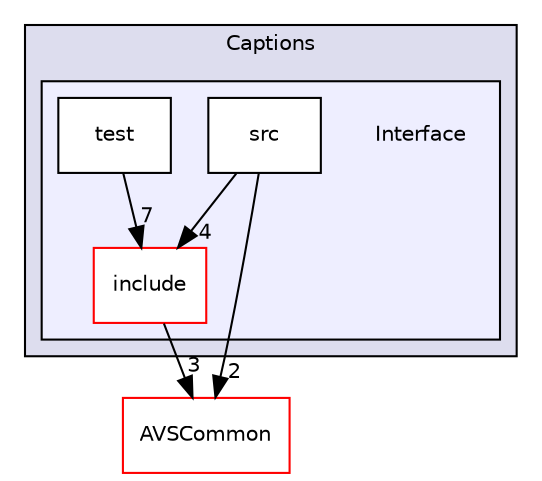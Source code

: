 digraph "/workplace/avs-device-sdk/Captions/Interface" {
  compound=true
  node [ fontsize="10", fontname="Helvetica"];
  edge [ labelfontsize="10", labelfontname="Helvetica"];
  subgraph clusterdir_de0e77330fd0ab33359e90b501923c8e {
    graph [ bgcolor="#ddddee", pencolor="black", label="Captions" fontname="Helvetica", fontsize="10", URL="dir_de0e77330fd0ab33359e90b501923c8e.html"]
  subgraph clusterdir_84d366bf3e804ad2ebf34dfa9ac34410 {
    graph [ bgcolor="#eeeeff", pencolor="black", label="" URL="dir_84d366bf3e804ad2ebf34dfa9ac34410.html"];
    dir_84d366bf3e804ad2ebf34dfa9ac34410 [shape=plaintext label="Interface"];
    dir_8e66a004f8be64c7ee13a362fe0e9b56 [shape=box label="include" color="red" fillcolor="white" style="filled" URL="dir_8e66a004f8be64c7ee13a362fe0e9b56.html"];
    dir_a01820aaba30b018211dccc95cc93b0a [shape=box label="src" color="black" fillcolor="white" style="filled" URL="dir_a01820aaba30b018211dccc95cc93b0a.html"];
    dir_5be4970cea35543a2d51c725b288c515 [shape=box label="test" color="black" fillcolor="white" style="filled" URL="dir_5be4970cea35543a2d51c725b288c515.html"];
  }
  }
  dir_13e65effb2bde530b17b3d5eefcd0266 [shape=box label="AVSCommon" fillcolor="white" style="filled" color="red" URL="dir_13e65effb2bde530b17b3d5eefcd0266.html"];
  dir_a01820aaba30b018211dccc95cc93b0a->dir_8e66a004f8be64c7ee13a362fe0e9b56 [headlabel="4", labeldistance=1.5 headhref="dir_000448_000446.html"];
  dir_a01820aaba30b018211dccc95cc93b0a->dir_13e65effb2bde530b17b3d5eefcd0266 [headlabel="2", labeldistance=1.5 headhref="dir_000448_000017.html"];
  dir_8e66a004f8be64c7ee13a362fe0e9b56->dir_13e65effb2bde530b17b3d5eefcd0266 [headlabel="3", labeldistance=1.5 headhref="dir_000446_000017.html"];
  dir_5be4970cea35543a2d51c725b288c515->dir_8e66a004f8be64c7ee13a362fe0e9b56 [headlabel="7", labeldistance=1.5 headhref="dir_000449_000446.html"];
}
